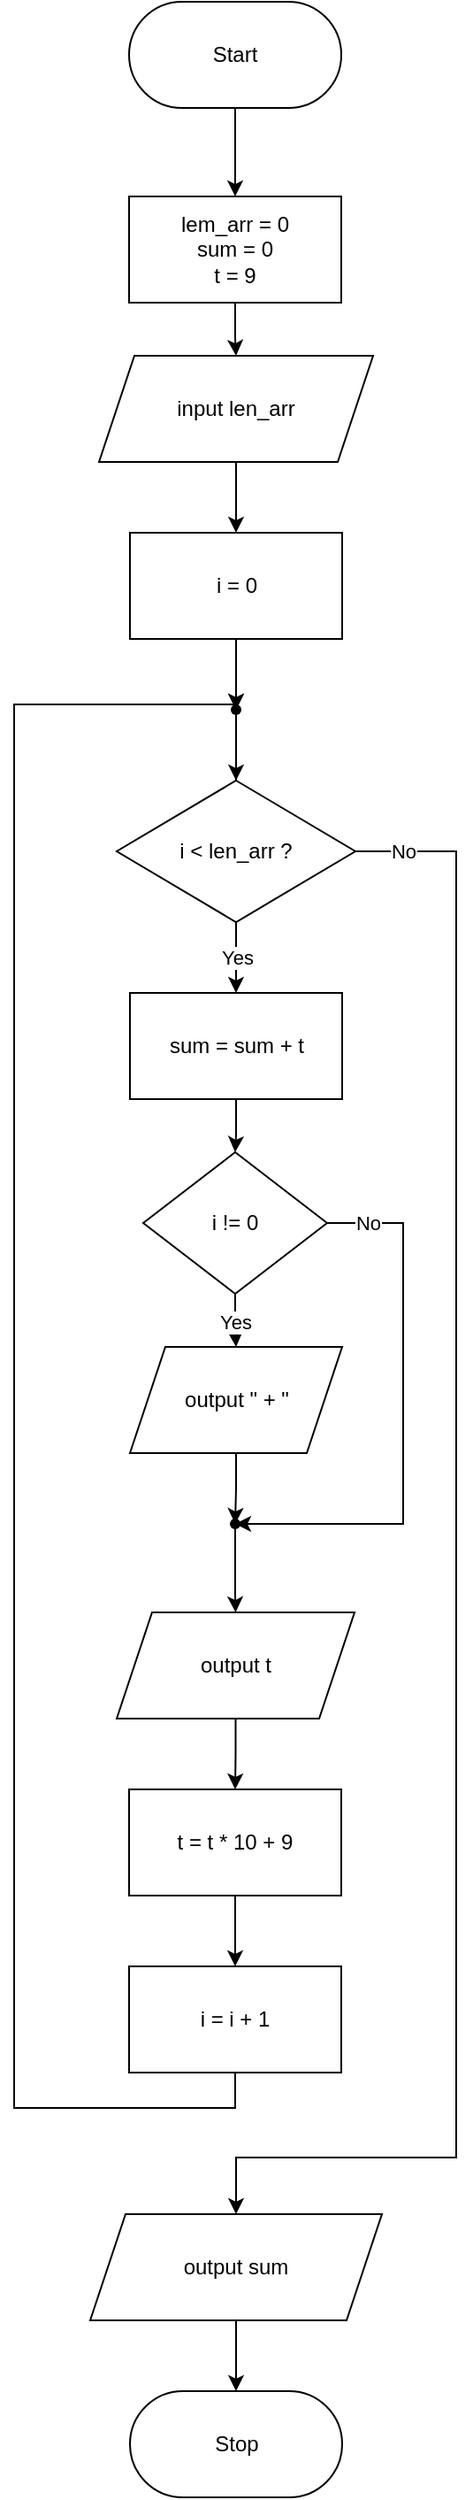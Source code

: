 <mxfile>
    <diagram id="Hea7SzmVBX6l_cR1eCe_" name="Main">
        <mxGraphModel dx="1374" dy="826" grid="1" gridSize="10" guides="1" tooltips="1" connect="1" arrows="1" fold="1" page="1" pageScale="1" pageWidth="850" pageHeight="1100" math="0" shadow="0">
            <root>
                <mxCell id="0"/>
                <mxCell id="1" parent="0"/>
                <mxCell id="8Z9DAsG8sam3mDeC-Hfh-8" value="" style="edgeStyle=orthogonalEdgeStyle;rounded=0;orthogonalLoop=1;jettySize=auto;html=1;" parent="1" source="8Z9DAsG8sam3mDeC-Hfh-3" target="8Z9DAsG8sam3mDeC-Hfh-4" edge="1">
                    <mxGeometry relative="1" as="geometry"/>
                </mxCell>
                <mxCell id="8Z9DAsG8sam3mDeC-Hfh-3" value="Start" style="rounded=1;whiteSpace=wrap;html=1;arcSize=50;" parent="1" vertex="1">
                    <mxGeometry x="365" y="200" width="120" height="60" as="geometry"/>
                </mxCell>
                <mxCell id="8Z9DAsG8sam3mDeC-Hfh-9" value="" style="edgeStyle=orthogonalEdgeStyle;rounded=0;orthogonalLoop=1;jettySize=auto;html=1;" parent="1" source="8Z9DAsG8sam3mDeC-Hfh-4" target="8Z9DAsG8sam3mDeC-Hfh-6" edge="1">
                    <mxGeometry relative="1" as="geometry"/>
                </mxCell>
                <mxCell id="8Z9DAsG8sam3mDeC-Hfh-4" value="lem_arr = 0&lt;br&gt;sum = 0&lt;br&gt;t = 9" style="rounded=0;whiteSpace=wrap;html=1;" parent="1" vertex="1">
                    <mxGeometry x="365" y="310" width="120" height="60" as="geometry"/>
                </mxCell>
                <mxCell id="8Z9DAsG8sam3mDeC-Hfh-11" value="" style="edgeStyle=orthogonalEdgeStyle;rounded=0;orthogonalLoop=1;jettySize=auto;html=1;" parent="1" source="8Z9DAsG8sam3mDeC-Hfh-5" target="8Z9DAsG8sam3mDeC-Hfh-7" edge="1">
                    <mxGeometry relative="1" as="geometry"/>
                </mxCell>
                <mxCell id="8Z9DAsG8sam3mDeC-Hfh-5" value="i = 0" style="rounded=0;whiteSpace=wrap;html=1;" parent="1" vertex="1">
                    <mxGeometry x="365.5" y="500" width="120" height="60" as="geometry"/>
                </mxCell>
                <mxCell id="8Z9DAsG8sam3mDeC-Hfh-10" value="" style="edgeStyle=orthogonalEdgeStyle;rounded=0;orthogonalLoop=1;jettySize=auto;html=1;" parent="1" source="8Z9DAsG8sam3mDeC-Hfh-6" target="8Z9DAsG8sam3mDeC-Hfh-5" edge="1">
                    <mxGeometry relative="1" as="geometry"/>
                </mxCell>
                <mxCell id="8Z9DAsG8sam3mDeC-Hfh-6" value="input len_arr" style="shape=parallelogram;perimeter=parallelogramPerimeter;whiteSpace=wrap;html=1;fixedSize=1;" parent="1" vertex="1">
                    <mxGeometry x="348" y="400" width="155" height="60" as="geometry"/>
                </mxCell>
                <mxCell id="8Z9DAsG8sam3mDeC-Hfh-13" value="" style="edgeStyle=orthogonalEdgeStyle;rounded=0;orthogonalLoop=1;jettySize=auto;html=1;" parent="1" source="8Z9DAsG8sam3mDeC-Hfh-7" target="8Z9DAsG8sam3mDeC-Hfh-12" edge="1">
                    <mxGeometry relative="1" as="geometry"/>
                </mxCell>
                <mxCell id="8Z9DAsG8sam3mDeC-Hfh-7" value="" style="shape=waypoint;sketch=0;fillStyle=solid;size=6;pointerEvents=1;points=[];fillColor=none;resizable=0;rotatable=0;perimeter=centerPerimeter;snapToPoint=1;" parent="1" vertex="1">
                    <mxGeometry x="405.5" y="580" width="40" height="40" as="geometry"/>
                </mxCell>
                <mxCell id="8Z9DAsG8sam3mDeC-Hfh-15" value="Yes" style="edgeStyle=orthogonalEdgeStyle;rounded=0;orthogonalLoop=1;jettySize=auto;html=1;" parent="1" source="8Z9DAsG8sam3mDeC-Hfh-12" target="8Z9DAsG8sam3mDeC-Hfh-14" edge="1">
                    <mxGeometry relative="1" as="geometry"/>
                </mxCell>
                <mxCell id="8Z9DAsG8sam3mDeC-Hfh-37" value="No" style="edgeStyle=orthogonalEdgeStyle;rounded=0;orthogonalLoop=1;jettySize=auto;html=1;entryX=0.5;entryY=0;entryDx=0;entryDy=0;" parent="1" source="8Z9DAsG8sam3mDeC-Hfh-12" target="8Z9DAsG8sam3mDeC-Hfh-34" edge="1">
                    <mxGeometry x="-0.943" relative="1" as="geometry">
                        <mxPoint x="530" y="1418.421" as="targetPoint"/>
                        <Array as="points">
                            <mxPoint x="550" y="680"/>
                            <mxPoint x="550" y="1418"/>
                            <mxPoint x="426" y="1418"/>
                        </Array>
                        <mxPoint as="offset"/>
                    </mxGeometry>
                </mxCell>
                <mxCell id="8Z9DAsG8sam3mDeC-Hfh-12" value="i &amp;lt; len_arr ?" style="rhombus;whiteSpace=wrap;html=1;" parent="1" vertex="1">
                    <mxGeometry x="358" y="640" width="135" height="80" as="geometry"/>
                </mxCell>
                <mxCell id="8Z9DAsG8sam3mDeC-Hfh-17" value="" style="edgeStyle=orthogonalEdgeStyle;rounded=0;orthogonalLoop=1;jettySize=auto;html=1;" parent="1" source="8Z9DAsG8sam3mDeC-Hfh-14" target="8Z9DAsG8sam3mDeC-Hfh-16" edge="1">
                    <mxGeometry relative="1" as="geometry"/>
                </mxCell>
                <mxCell id="8Z9DAsG8sam3mDeC-Hfh-14" value="sum = sum + t" style="whiteSpace=wrap;html=1;" parent="1" vertex="1">
                    <mxGeometry x="365.5" y="760" width="120" height="60" as="geometry"/>
                </mxCell>
                <mxCell id="8Z9DAsG8sam3mDeC-Hfh-22" value="Yes" style="edgeStyle=orthogonalEdgeStyle;rounded=0;orthogonalLoop=1;jettySize=auto;html=1;" parent="1" source="8Z9DAsG8sam3mDeC-Hfh-16" target="8Z9DAsG8sam3mDeC-Hfh-21" edge="1">
                    <mxGeometry relative="1" as="geometry"/>
                </mxCell>
                <mxCell id="8Z9DAsG8sam3mDeC-Hfh-25" value="No" style="edgeStyle=orthogonalEdgeStyle;rounded=0;orthogonalLoop=1;jettySize=auto;html=1;" parent="1" source="8Z9DAsG8sam3mDeC-Hfh-16" target="8Z9DAsG8sam3mDeC-Hfh-23" edge="1">
                    <mxGeometry x="-0.85" relative="1" as="geometry">
                        <mxPoint x="520" y="1100" as="targetPoint"/>
                        <Array as="points">
                            <mxPoint x="520" y="890"/>
                            <mxPoint x="520" y="1060"/>
                        </Array>
                        <mxPoint as="offset"/>
                    </mxGeometry>
                </mxCell>
                <mxCell id="8Z9DAsG8sam3mDeC-Hfh-16" value="i != 0" style="rhombus;whiteSpace=wrap;html=1;" parent="1" vertex="1">
                    <mxGeometry x="373" y="850" width="104" height="80" as="geometry"/>
                </mxCell>
                <mxCell id="8Z9DAsG8sam3mDeC-Hfh-24" value="" style="edgeStyle=orthogonalEdgeStyle;rounded=0;orthogonalLoop=1;jettySize=auto;html=1;" parent="1" source="8Z9DAsG8sam3mDeC-Hfh-21" target="8Z9DAsG8sam3mDeC-Hfh-23" edge="1">
                    <mxGeometry relative="1" as="geometry"/>
                </mxCell>
                <mxCell id="8Z9DAsG8sam3mDeC-Hfh-21" value="output &quot; + &quot;" style="shape=parallelogram;perimeter=parallelogramPerimeter;whiteSpace=wrap;html=1;fixedSize=1;" parent="1" vertex="1">
                    <mxGeometry x="365.5" y="960" width="120" height="60" as="geometry"/>
                </mxCell>
                <mxCell id="8Z9DAsG8sam3mDeC-Hfh-28" value="" style="edgeStyle=orthogonalEdgeStyle;rounded=0;orthogonalLoop=1;jettySize=auto;html=1;" parent="1" source="8Z9DAsG8sam3mDeC-Hfh-23" target="8Z9DAsG8sam3mDeC-Hfh-27" edge="1">
                    <mxGeometry relative="1" as="geometry"/>
                </mxCell>
                <mxCell id="8Z9DAsG8sam3mDeC-Hfh-23" value="" style="shape=waypoint;sketch=0;fillStyle=solid;size=6;pointerEvents=1;points=[];fillColor=none;resizable=0;rotatable=0;perimeter=centerPerimeter;snapToPoint=1;" parent="1" vertex="1">
                    <mxGeometry x="405" y="1040" width="40" height="40" as="geometry"/>
                </mxCell>
                <mxCell id="8Z9DAsG8sam3mDeC-Hfh-30" value="" style="edgeStyle=orthogonalEdgeStyle;rounded=0;orthogonalLoop=1;jettySize=auto;html=1;" parent="1" source="8Z9DAsG8sam3mDeC-Hfh-27" target="8Z9DAsG8sam3mDeC-Hfh-29" edge="1">
                    <mxGeometry relative="1" as="geometry"/>
                </mxCell>
                <mxCell id="8Z9DAsG8sam3mDeC-Hfh-27" value="output t" style="shape=parallelogram;perimeter=parallelogramPerimeter;whiteSpace=wrap;html=1;fixedSize=1;" parent="1" vertex="1">
                    <mxGeometry x="358" y="1110" width="134.5" height="60" as="geometry"/>
                </mxCell>
                <mxCell id="8Z9DAsG8sam3mDeC-Hfh-32" value="" style="edgeStyle=orthogonalEdgeStyle;rounded=0;orthogonalLoop=1;jettySize=auto;html=1;" parent="1" source="8Z9DAsG8sam3mDeC-Hfh-29" target="8Z9DAsG8sam3mDeC-Hfh-31" edge="1">
                    <mxGeometry relative="1" as="geometry"/>
                </mxCell>
                <mxCell id="8Z9DAsG8sam3mDeC-Hfh-29" value="t = t * 10 + 9" style="rounded=0;whiteSpace=wrap;html=1;" parent="1" vertex="1">
                    <mxGeometry x="365" y="1210" width="120" height="60" as="geometry"/>
                </mxCell>
                <mxCell id="8Z9DAsG8sam3mDeC-Hfh-33" style="edgeStyle=orthogonalEdgeStyle;rounded=0;orthogonalLoop=1;jettySize=auto;html=1;" parent="1" source="8Z9DAsG8sam3mDeC-Hfh-31" target="8Z9DAsG8sam3mDeC-Hfh-7" edge="1">
                    <mxGeometry relative="1" as="geometry">
                        <mxPoint x="310" y="596.632" as="targetPoint"/>
                        <Array as="points">
                            <mxPoint x="300" y="1390"/>
                            <mxPoint x="300" y="597"/>
                            <mxPoint x="426" y="597"/>
                        </Array>
                    </mxGeometry>
                </mxCell>
                <mxCell id="8Z9DAsG8sam3mDeC-Hfh-31" value="i = i + 1" style="whiteSpace=wrap;html=1;rounded=0;" parent="1" vertex="1">
                    <mxGeometry x="365" y="1310" width="120" height="60" as="geometry"/>
                </mxCell>
                <mxCell id="8Z9DAsG8sam3mDeC-Hfh-36" value="" style="edgeStyle=orthogonalEdgeStyle;rounded=0;orthogonalLoop=1;jettySize=auto;html=1;" parent="1" source="8Z9DAsG8sam3mDeC-Hfh-34" target="8Z9DAsG8sam3mDeC-Hfh-35" edge="1">
                    <mxGeometry relative="1" as="geometry"/>
                </mxCell>
                <mxCell id="8Z9DAsG8sam3mDeC-Hfh-34" value="output sum" style="shape=parallelogram;perimeter=parallelogramPerimeter;whiteSpace=wrap;html=1;fixedSize=1;" parent="1" vertex="1">
                    <mxGeometry x="343" y="1450" width="165" height="60" as="geometry"/>
                </mxCell>
                <mxCell id="8Z9DAsG8sam3mDeC-Hfh-35" value="Stop" style="rounded=1;whiteSpace=wrap;html=1;arcSize=50;" parent="1" vertex="1">
                    <mxGeometry x="365.5" y="1550" width="120" height="60" as="geometry"/>
                </mxCell>
            </root>
        </mxGraphModel>
    </diagram>
</mxfile>
